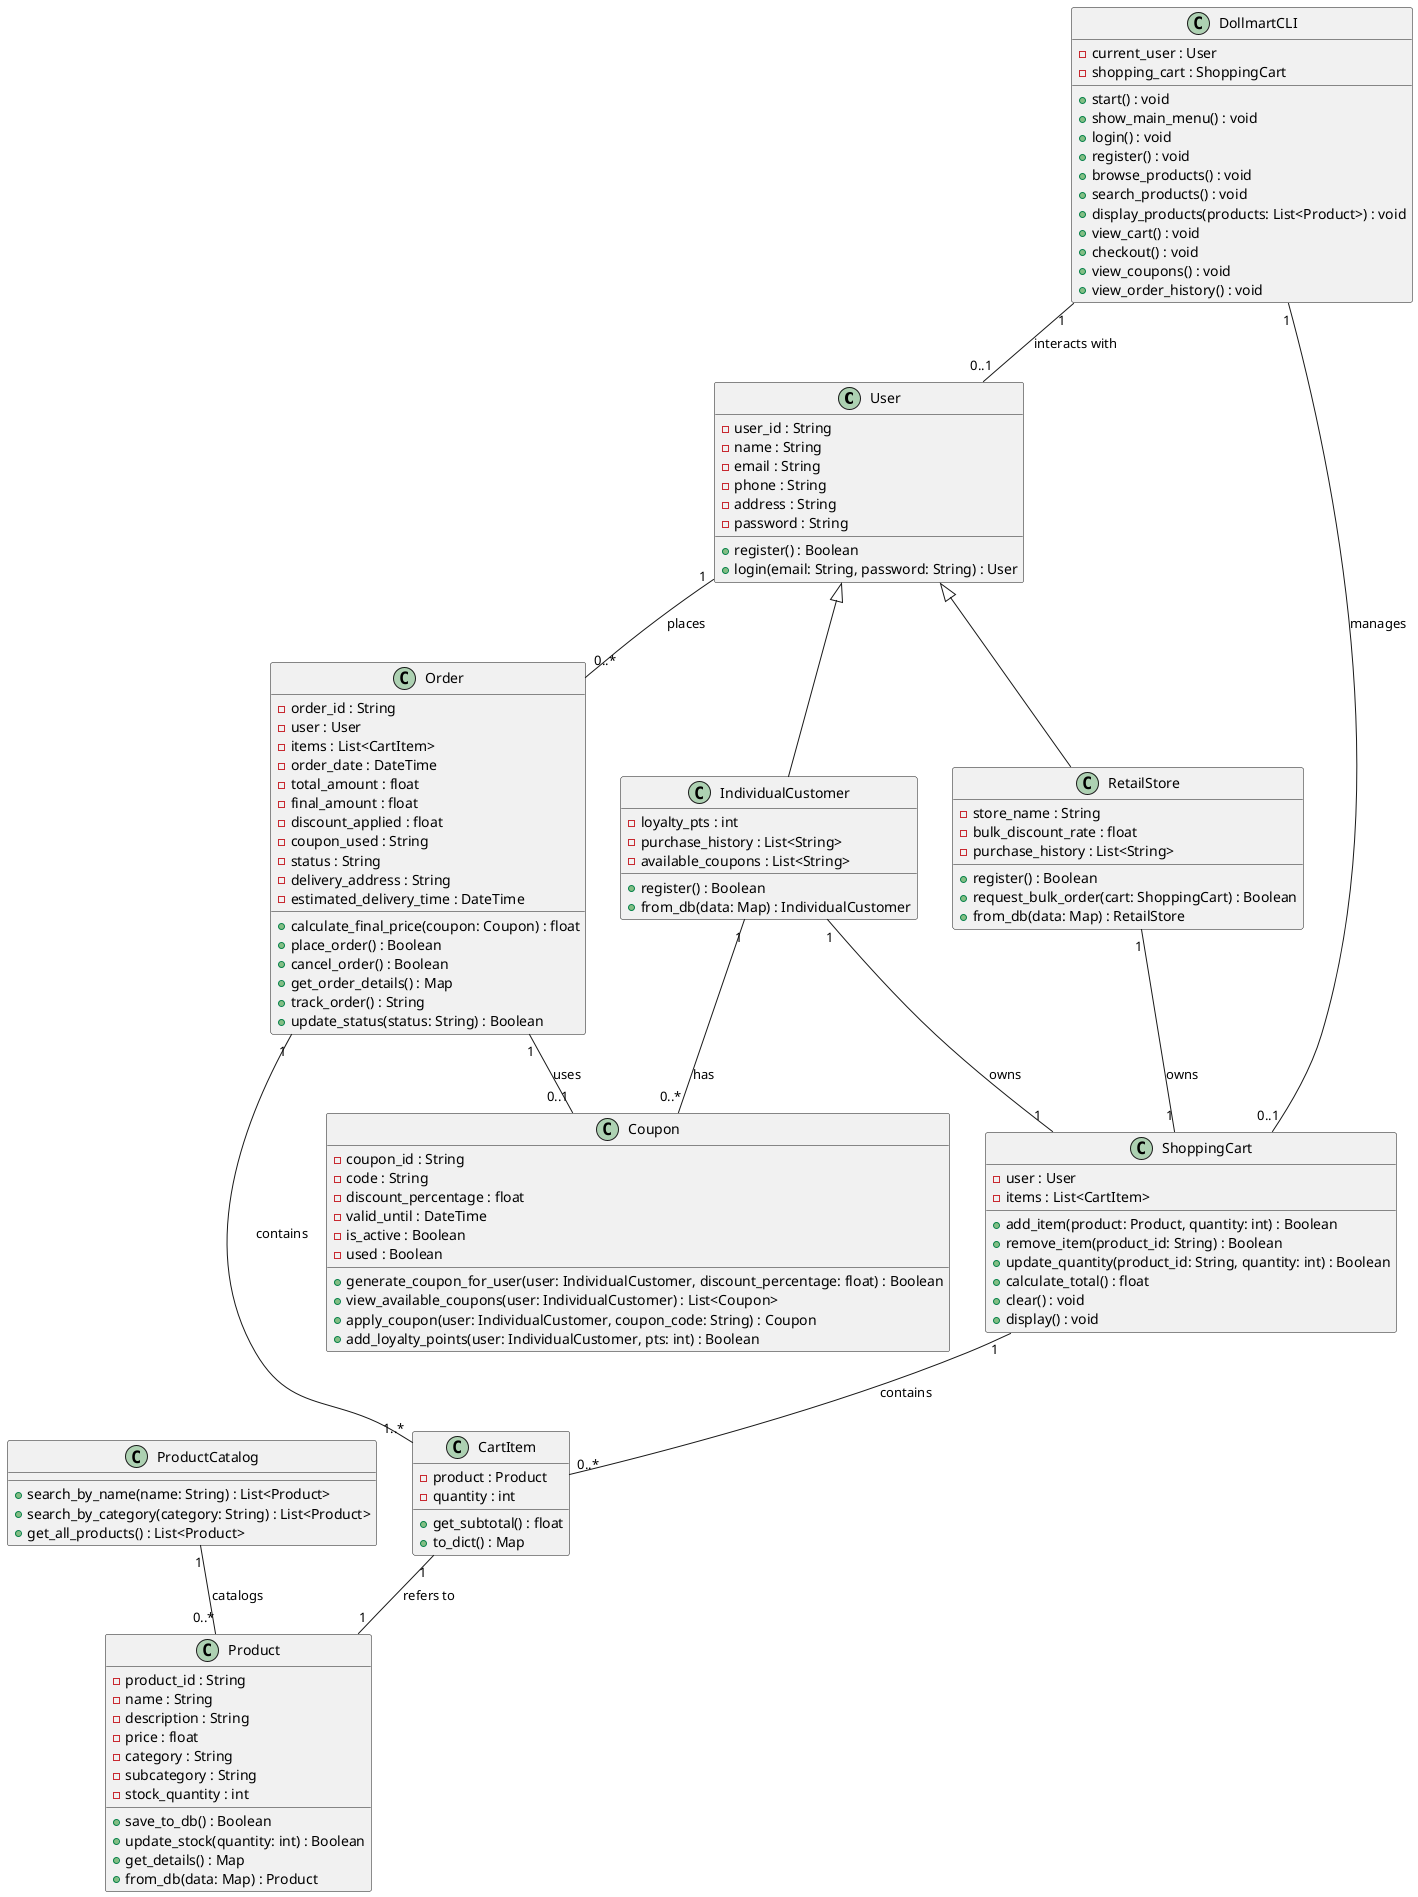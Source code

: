 @startuml

class User {
  - user_id : String
  - name : String
  - email : String
  - phone : String
  - address : String
  - password : String
  + register() : Boolean
  + login(email: String, password: String) : User
}

class IndividualCustomer {
  - loyalty_pts : int
  - purchase_history : List<String>
  - available_coupons : List<String>
  + register() : Boolean
  + from_db(data: Map) : IndividualCustomer
}

class RetailStore {
  - store_name : String
  - bulk_discount_rate : float
  - purchase_history : List<String>
  + register() : Boolean
  + request_bulk_order(cart: ShoppingCart) : Boolean
  + from_db(data: Map) : RetailStore
}

User <|-- IndividualCustomer
User <|-- RetailStore

class Product {
  - product_id : String
  - name : String
  - description : String
  - price : float
  - category : String
  - subcategory : String
  - stock_quantity : int
  + save_to_db() : Boolean
  + update_stock(quantity: int) : Boolean
  + get_details() : Map
  + from_db(data: Map) : Product
}

class ProductCatalog {
  + search_by_name(name: String) : List<Product>
  + search_by_category(category: String) : List<Product>
  + get_all_products() : List<Product>
}

class CartItem {
  - product : Product
  - quantity : int
  + get_subtotal() : float
  + to_dict() : Map
}

class ShoppingCart {
  - user : User
  - items : List<CartItem>
  + add_item(product: Product, quantity: int) : Boolean
  + remove_item(product_id: String) : Boolean
  + update_quantity(product_id: String, quantity: int) : Boolean
  + calculate_total() : float
  + clear() : void
  + display() : void
}

class Order {
  - order_id : String
  - user : User
  - items : List<CartItem>
  - order_date : DateTime
  - total_amount : float
  - final_amount : float
  - discount_applied : float
  - coupon_used : String
  - status : String
  - delivery_address : String
  - estimated_delivery_time : DateTime
  + calculate_final_price(coupon: Coupon) : float
  + place_order() : Boolean
  + cancel_order() : Boolean
  + get_order_details() : Map
  + track_order() : String
  + update_status(status: String) : Boolean
}

class Coupon {
  - coupon_id : String
  - code : String
  - discount_percentage : float
  - valid_until : DateTime
  - is_active : Boolean
  - used : Boolean
  + generate_coupon_for_user(user: IndividualCustomer, discount_percentage: float) : Boolean
  + view_available_coupons(user: IndividualCustomer) : List<Coupon>
  + apply_coupon(user: IndividualCustomer, coupon_code: String) : Coupon
  + add_loyalty_points(user: IndividualCustomer, pts: int) : Boolean
}

class DollmartCLI {
  - current_user : User
  - shopping_cart : ShoppingCart
  + start() : void
  + show_main_menu() : void
  + login() : void
  + register() : void
  + browse_products() : void
  + search_products() : void
  + display_products(products: List<Product>) : void
  + view_cart() : void
  + checkout() : void
  + view_coupons() : void
  + view_order_history() : void
}


IndividualCustomer "1" -- "1" ShoppingCart : owns 
RetailStore "1" -- "1" ShoppingCart : owns 
CartItem "1" -- "1" Product : refers to 
User "1" -- "0..*" Order : places 
Order "1" -- "0..1" Coupon : uses 
Order "1" -- "1..*" CartItem : contains 
IndividualCustomer "1" -- "0..*" Coupon : has 
ProductCatalog "1" -- "0..*" Product : catalogs 
DollmartCLI "1" -- "0..1" User : interacts with 
DollmartCLI "1" -- "0..1" ShoppingCart : manages
ShoppingCart "1" -- "0..*" CartItem : contains



@enduml